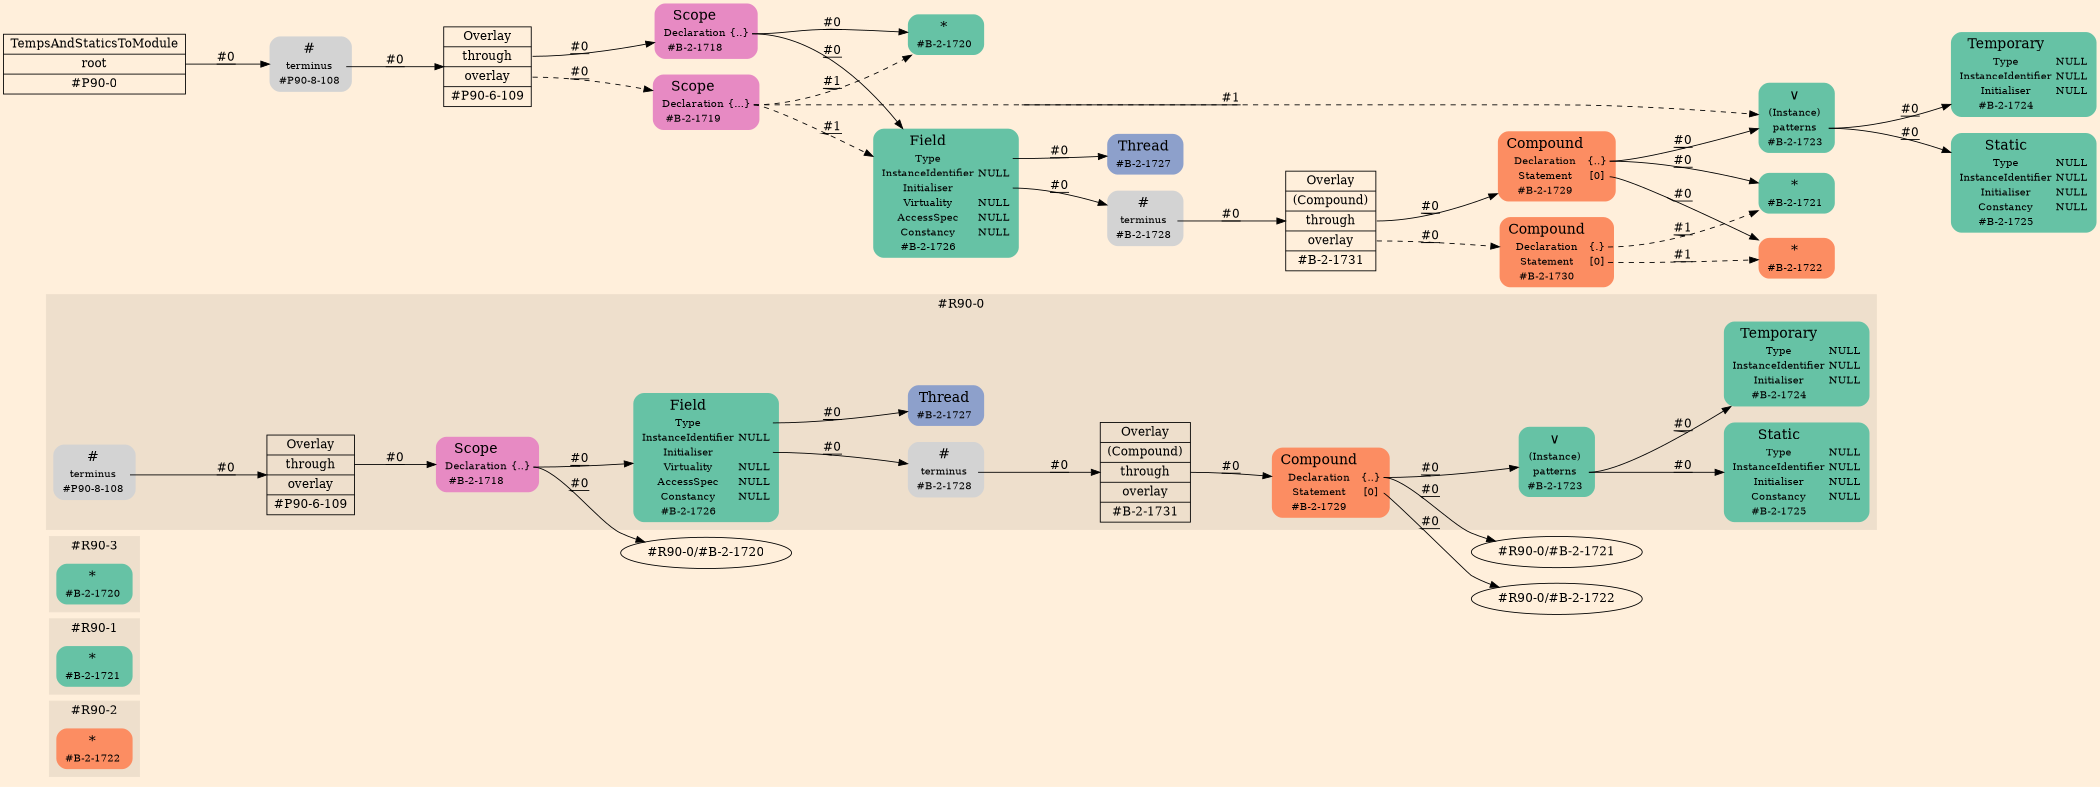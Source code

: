 digraph Inferno {
graph [
rankdir = "LR"
ranksep = 1.0
size = "14,20"
bgcolor = antiquewhite1
color = black
fontcolor = black
];
node [
];
subgraph "cluster#R90-2" {
label = "#R90-2"
style = "filled"
color = antiquewhite2
"#R90-2/#B-2-1722" [
shape = "plaintext"
fillcolor = "/set28/2"
label = <<TABLE BORDER="0" CELLBORDER="0" CELLSPACING="0">
 <TR>
  <TD><FONT POINT-SIZE="16.0">*</FONT></TD>
  <TD></TD>
 </TR>
 <TR>
  <TD>#B-2-1722</TD>
  <TD PORT="port0"></TD>
 </TR>
</TABLE>>
style = "rounded,filled"
fontsize = "12"
];
}
subgraph "cluster#R90-1" {
label = "#R90-1"
style = "filled"
color = antiquewhite2
"#R90-1/#B-2-1721" [
shape = "plaintext"
fillcolor = "/set28/1"
label = <<TABLE BORDER="0" CELLBORDER="0" CELLSPACING="0">
 <TR>
  <TD><FONT POINT-SIZE="16.0">*</FONT></TD>
  <TD></TD>
 </TR>
 <TR>
  <TD>#B-2-1721</TD>
  <TD PORT="port0"></TD>
 </TR>
</TABLE>>
style = "rounded,filled"
fontsize = "12"
];
}
subgraph "cluster#R90-3" {
label = "#R90-3"
style = "filled"
color = antiquewhite2
"#R90-3/#B-2-1720" [
shape = "plaintext"
fillcolor = "/set28/1"
label = <<TABLE BORDER="0" CELLBORDER="0" CELLSPACING="0">
 <TR>
  <TD><FONT POINT-SIZE="16.0">*</FONT></TD>
  <TD></TD>
 </TR>
 <TR>
  <TD>#B-2-1720</TD>
  <TD PORT="port0"></TD>
 </TR>
</TABLE>>
style = "rounded,filled"
fontsize = "12"
];
}
subgraph "cluster#R90-0" {
label = "#R90-0"
style = "filled"
color = antiquewhite2
"#R90-0/#B-2-1725" [
shape = "plaintext"
fillcolor = "/set28/1"
label = <<TABLE BORDER="0" CELLBORDER="0" CELLSPACING="0">
 <TR>
  <TD><FONT POINT-SIZE="16.0">Static</FONT></TD>
  <TD></TD>
 </TR>
 <TR>
  <TD>Type</TD>
  <TD PORT="port0">NULL</TD>
 </TR>
 <TR>
  <TD>InstanceIdentifier</TD>
  <TD PORT="port1">NULL</TD>
 </TR>
 <TR>
  <TD>Initialiser</TD>
  <TD PORT="port2">NULL</TD>
 </TR>
 <TR>
  <TD>Constancy</TD>
  <TD PORT="port3">NULL</TD>
 </TR>
 <TR>
  <TD>#B-2-1725</TD>
  <TD PORT="port4"></TD>
 </TR>
</TABLE>>
style = "rounded,filled"
fontsize = "12"
];
"#R90-0/#B-2-1724" [
shape = "plaintext"
fillcolor = "/set28/1"
label = <<TABLE BORDER="0" CELLBORDER="0" CELLSPACING="0">
 <TR>
  <TD><FONT POINT-SIZE="16.0">Temporary</FONT></TD>
  <TD></TD>
 </TR>
 <TR>
  <TD>Type</TD>
  <TD PORT="port0">NULL</TD>
 </TR>
 <TR>
  <TD>InstanceIdentifier</TD>
  <TD PORT="port1">NULL</TD>
 </TR>
 <TR>
  <TD>Initialiser</TD>
  <TD PORT="port2">NULL</TD>
 </TR>
 <TR>
  <TD>#B-2-1724</TD>
  <TD PORT="port3"></TD>
 </TR>
</TABLE>>
style = "rounded,filled"
fontsize = "12"
];
"#R90-0/#B-2-1723" [
shape = "plaintext"
fillcolor = "/set28/1"
label = <<TABLE BORDER="0" CELLBORDER="0" CELLSPACING="0">
 <TR>
  <TD><FONT POINT-SIZE="16.0">∨</FONT></TD>
  <TD></TD>
 </TR>
 <TR>
  <TD>(Instance)</TD>
  <TD PORT="port0"></TD>
 </TR>
 <TR>
  <TD>patterns</TD>
  <TD PORT="port1"></TD>
 </TR>
 <TR>
  <TD>#B-2-1723</TD>
  <TD PORT="port2"></TD>
 </TR>
</TABLE>>
style = "rounded,filled"
fontsize = "12"
];
"#R90-0/#B-2-1731" [
shape = "record"
fillcolor = antiquewhite2
label = "<fixed> Overlay | <port0> (Compound) | <port1> through | <port2> overlay | <port3> #B-2-1731"
style = "filled"
fontsize = "14"
color = black
fontcolor = black
];
"#R90-0/#P90-6-109" [
shape = "record"
fillcolor = antiquewhite2
label = "<fixed> Overlay | <port0> through | <port1> overlay | <port2> #P90-6-109"
style = "filled"
fontsize = "14"
color = black
fontcolor = black
];
"#R90-0/#B-2-1718" [
shape = "plaintext"
fillcolor = "/set28/4"
label = <<TABLE BORDER="0" CELLBORDER="0" CELLSPACING="0">
 <TR>
  <TD><FONT POINT-SIZE="16.0">Scope</FONT></TD>
  <TD></TD>
 </TR>
 <TR>
  <TD>Declaration</TD>
  <TD PORT="port0">{..}</TD>
 </TR>
 <TR>
  <TD>#B-2-1718</TD>
  <TD PORT="port1"></TD>
 </TR>
</TABLE>>
style = "rounded,filled"
fontsize = "12"
];
"#R90-0/#B-2-1729" [
shape = "plaintext"
fillcolor = "/set28/2"
label = <<TABLE BORDER="0" CELLBORDER="0" CELLSPACING="0">
 <TR>
  <TD><FONT POINT-SIZE="16.0">Compound</FONT></TD>
  <TD></TD>
 </TR>
 <TR>
  <TD>Declaration</TD>
  <TD PORT="port0">{..}</TD>
 </TR>
 <TR>
  <TD>Statement</TD>
  <TD PORT="port1">[0]</TD>
 </TR>
 <TR>
  <TD>#B-2-1729</TD>
  <TD PORT="port2"></TD>
 </TR>
</TABLE>>
style = "rounded,filled"
fontsize = "12"
];
"#R90-0/#P90-8-108" [
shape = "plaintext"
label = <<TABLE BORDER="0" CELLBORDER="0" CELLSPACING="0">
 <TR>
  <TD><FONT POINT-SIZE="16.0">#</FONT></TD>
  <TD></TD>
 </TR>
 <TR>
  <TD>terminus</TD>
  <TD PORT="port0"></TD>
 </TR>
 <TR>
  <TD>#P90-8-108</TD>
  <TD PORT="port1"></TD>
 </TR>
</TABLE>>
style = "rounded,filled"
fontsize = "12"
];
"#R90-0/#B-2-1728" [
shape = "plaintext"
label = <<TABLE BORDER="0" CELLBORDER="0" CELLSPACING="0">
 <TR>
  <TD><FONT POINT-SIZE="16.0">#</FONT></TD>
  <TD></TD>
 </TR>
 <TR>
  <TD>terminus</TD>
  <TD PORT="port0"></TD>
 </TR>
 <TR>
  <TD>#B-2-1728</TD>
  <TD PORT="port1"></TD>
 </TR>
</TABLE>>
style = "rounded,filled"
fontsize = "12"
];
"#R90-0/#B-2-1726" [
shape = "plaintext"
fillcolor = "/set28/1"
label = <<TABLE BORDER="0" CELLBORDER="0" CELLSPACING="0">
 <TR>
  <TD><FONT POINT-SIZE="16.0">Field</FONT></TD>
  <TD></TD>
 </TR>
 <TR>
  <TD>Type</TD>
  <TD PORT="port0"></TD>
 </TR>
 <TR>
  <TD>InstanceIdentifier</TD>
  <TD PORT="port1">NULL</TD>
 </TR>
 <TR>
  <TD>Initialiser</TD>
  <TD PORT="port2"></TD>
 </TR>
 <TR>
  <TD>Virtuality</TD>
  <TD PORT="port3">NULL</TD>
 </TR>
 <TR>
  <TD>AccessSpec</TD>
  <TD PORT="port4">NULL</TD>
 </TR>
 <TR>
  <TD>Constancy</TD>
  <TD PORT="port5">NULL</TD>
 </TR>
 <TR>
  <TD>#B-2-1726</TD>
  <TD PORT="port6"></TD>
 </TR>
</TABLE>>
style = "rounded,filled"
fontsize = "12"
];
"#R90-0/#B-2-1727" [
shape = "plaintext"
fillcolor = "/set28/3"
label = <<TABLE BORDER="0" CELLBORDER="0" CELLSPACING="0">
 <TR>
  <TD><FONT POINT-SIZE="16.0">Thread</FONT></TD>
  <TD></TD>
 </TR>
 <TR>
  <TD>#B-2-1727</TD>
  <TD PORT="port0"></TD>
 </TR>
</TABLE>>
style = "rounded,filled"
fontsize = "12"
];
}
"CR#P90-0" [
shape = "record"
fillcolor = antiquewhite1
label = "<fixed> TempsAndStaticsToModule | <port0> root | <port1> #P90-0"
style = "filled"
fontsize = "14"
color = black
fontcolor = black
];
"#P90-8-108" [
shape = "plaintext"
label = <<TABLE BORDER="0" CELLBORDER="0" CELLSPACING="0">
 <TR>
  <TD><FONT POINT-SIZE="16.0">#</FONT></TD>
  <TD></TD>
 </TR>
 <TR>
  <TD>terminus</TD>
  <TD PORT="port0"></TD>
 </TR>
 <TR>
  <TD>#P90-8-108</TD>
  <TD PORT="port1"></TD>
 </TR>
</TABLE>>
style = "rounded,filled"
fontsize = "12"
];
"#P90-6-109" [
shape = "record"
fillcolor = antiquewhite1
label = "<fixed> Overlay | <port0> through | <port1> overlay | <port2> #P90-6-109"
style = "filled"
fontsize = "14"
color = black
fontcolor = black
];
"#B-2-1718" [
shape = "plaintext"
fillcolor = "/set28/4"
label = <<TABLE BORDER="0" CELLBORDER="0" CELLSPACING="0">
 <TR>
  <TD><FONT POINT-SIZE="16.0">Scope</FONT></TD>
  <TD></TD>
 </TR>
 <TR>
  <TD>Declaration</TD>
  <TD PORT="port0">{..}</TD>
 </TR>
 <TR>
  <TD>#B-2-1718</TD>
  <TD PORT="port1"></TD>
 </TR>
</TABLE>>
style = "rounded,filled"
fontsize = "12"
];
"#B-2-1720" [
shape = "plaintext"
fillcolor = "/set28/1"
label = <<TABLE BORDER="0" CELLBORDER="0" CELLSPACING="0">
 <TR>
  <TD><FONT POINT-SIZE="16.0">*</FONT></TD>
  <TD></TD>
 </TR>
 <TR>
  <TD>#B-2-1720</TD>
  <TD PORT="port0"></TD>
 </TR>
</TABLE>>
style = "rounded,filled"
fontsize = "12"
];
"#B-2-1726" [
shape = "plaintext"
fillcolor = "/set28/1"
label = <<TABLE BORDER="0" CELLBORDER="0" CELLSPACING="0">
 <TR>
  <TD><FONT POINT-SIZE="16.0">Field</FONT></TD>
  <TD></TD>
 </TR>
 <TR>
  <TD>Type</TD>
  <TD PORT="port0"></TD>
 </TR>
 <TR>
  <TD>InstanceIdentifier</TD>
  <TD PORT="port1">NULL</TD>
 </TR>
 <TR>
  <TD>Initialiser</TD>
  <TD PORT="port2"></TD>
 </TR>
 <TR>
  <TD>Virtuality</TD>
  <TD PORT="port3">NULL</TD>
 </TR>
 <TR>
  <TD>AccessSpec</TD>
  <TD PORT="port4">NULL</TD>
 </TR>
 <TR>
  <TD>Constancy</TD>
  <TD PORT="port5">NULL</TD>
 </TR>
 <TR>
  <TD>#B-2-1726</TD>
  <TD PORT="port6"></TD>
 </TR>
</TABLE>>
style = "rounded,filled"
fontsize = "12"
];
"#B-2-1727" [
shape = "plaintext"
fillcolor = "/set28/3"
label = <<TABLE BORDER="0" CELLBORDER="0" CELLSPACING="0">
 <TR>
  <TD><FONT POINT-SIZE="16.0">Thread</FONT></TD>
  <TD></TD>
 </TR>
 <TR>
  <TD>#B-2-1727</TD>
  <TD PORT="port0"></TD>
 </TR>
</TABLE>>
style = "rounded,filled"
fontsize = "12"
];
"#B-2-1728" [
shape = "plaintext"
label = <<TABLE BORDER="0" CELLBORDER="0" CELLSPACING="0">
 <TR>
  <TD><FONT POINT-SIZE="16.0">#</FONT></TD>
  <TD></TD>
 </TR>
 <TR>
  <TD>terminus</TD>
  <TD PORT="port0"></TD>
 </TR>
 <TR>
  <TD>#B-2-1728</TD>
  <TD PORT="port1"></TD>
 </TR>
</TABLE>>
style = "rounded,filled"
fontsize = "12"
];
"#B-2-1731" [
shape = "record"
fillcolor = antiquewhite1
label = "<fixed> Overlay | <port0> (Compound) | <port1> through | <port2> overlay | <port3> #B-2-1731"
style = "filled"
fontsize = "14"
color = black
fontcolor = black
];
"#B-2-1729" [
shape = "plaintext"
fillcolor = "/set28/2"
label = <<TABLE BORDER="0" CELLBORDER="0" CELLSPACING="0">
 <TR>
  <TD><FONT POINT-SIZE="16.0">Compound</FONT></TD>
  <TD></TD>
 </TR>
 <TR>
  <TD>Declaration</TD>
  <TD PORT="port0">{..}</TD>
 </TR>
 <TR>
  <TD>Statement</TD>
  <TD PORT="port1">[0]</TD>
 </TR>
 <TR>
  <TD>#B-2-1729</TD>
  <TD PORT="port2"></TD>
 </TR>
</TABLE>>
style = "rounded,filled"
fontsize = "12"
];
"#B-2-1721" [
shape = "plaintext"
fillcolor = "/set28/1"
label = <<TABLE BORDER="0" CELLBORDER="0" CELLSPACING="0">
 <TR>
  <TD><FONT POINT-SIZE="16.0">*</FONT></TD>
  <TD></TD>
 </TR>
 <TR>
  <TD>#B-2-1721</TD>
  <TD PORT="port0"></TD>
 </TR>
</TABLE>>
style = "rounded,filled"
fontsize = "12"
];
"#B-2-1723" [
shape = "plaintext"
fillcolor = "/set28/1"
label = <<TABLE BORDER="0" CELLBORDER="0" CELLSPACING="0">
 <TR>
  <TD><FONT POINT-SIZE="16.0">∨</FONT></TD>
  <TD></TD>
 </TR>
 <TR>
  <TD>(Instance)</TD>
  <TD PORT="port0"></TD>
 </TR>
 <TR>
  <TD>patterns</TD>
  <TD PORT="port1"></TD>
 </TR>
 <TR>
  <TD>#B-2-1723</TD>
  <TD PORT="port2"></TD>
 </TR>
</TABLE>>
style = "rounded,filled"
fontsize = "12"
];
"#B-2-1724" [
shape = "plaintext"
fillcolor = "/set28/1"
label = <<TABLE BORDER="0" CELLBORDER="0" CELLSPACING="0">
 <TR>
  <TD><FONT POINT-SIZE="16.0">Temporary</FONT></TD>
  <TD></TD>
 </TR>
 <TR>
  <TD>Type</TD>
  <TD PORT="port0">NULL</TD>
 </TR>
 <TR>
  <TD>InstanceIdentifier</TD>
  <TD PORT="port1">NULL</TD>
 </TR>
 <TR>
  <TD>Initialiser</TD>
  <TD PORT="port2">NULL</TD>
 </TR>
 <TR>
  <TD>#B-2-1724</TD>
  <TD PORT="port3"></TD>
 </TR>
</TABLE>>
style = "rounded,filled"
fontsize = "12"
];
"#B-2-1725" [
shape = "plaintext"
fillcolor = "/set28/1"
label = <<TABLE BORDER="0" CELLBORDER="0" CELLSPACING="0">
 <TR>
  <TD><FONT POINT-SIZE="16.0">Static</FONT></TD>
  <TD></TD>
 </TR>
 <TR>
  <TD>Type</TD>
  <TD PORT="port0">NULL</TD>
 </TR>
 <TR>
  <TD>InstanceIdentifier</TD>
  <TD PORT="port1">NULL</TD>
 </TR>
 <TR>
  <TD>Initialiser</TD>
  <TD PORT="port2">NULL</TD>
 </TR>
 <TR>
  <TD>Constancy</TD>
  <TD PORT="port3">NULL</TD>
 </TR>
 <TR>
  <TD>#B-2-1725</TD>
  <TD PORT="port4"></TD>
 </TR>
</TABLE>>
style = "rounded,filled"
fontsize = "12"
];
"#B-2-1722" [
shape = "plaintext"
fillcolor = "/set28/2"
label = <<TABLE BORDER="0" CELLBORDER="0" CELLSPACING="0">
 <TR>
  <TD><FONT POINT-SIZE="16.0">*</FONT></TD>
  <TD></TD>
 </TR>
 <TR>
  <TD>#B-2-1722</TD>
  <TD PORT="port0"></TD>
 </TR>
</TABLE>>
style = "rounded,filled"
fontsize = "12"
];
"#B-2-1730" [
shape = "plaintext"
fillcolor = "/set28/2"
label = <<TABLE BORDER="0" CELLBORDER="0" CELLSPACING="0">
 <TR>
  <TD><FONT POINT-SIZE="16.0">Compound</FONT></TD>
  <TD></TD>
 </TR>
 <TR>
  <TD>Declaration</TD>
  <TD PORT="port0">{.}</TD>
 </TR>
 <TR>
  <TD>Statement</TD>
  <TD PORT="port1">[0]</TD>
 </TR>
 <TR>
  <TD>#B-2-1730</TD>
  <TD PORT="port2"></TD>
 </TR>
</TABLE>>
style = "rounded,filled"
fontsize = "12"
];
"#B-2-1719" [
shape = "plaintext"
fillcolor = "/set28/4"
label = <<TABLE BORDER="0" CELLBORDER="0" CELLSPACING="0">
 <TR>
  <TD><FONT POINT-SIZE="16.0">Scope</FONT></TD>
  <TD></TD>
 </TR>
 <TR>
  <TD>Declaration</TD>
  <TD PORT="port0">{...}</TD>
 </TR>
 <TR>
  <TD>#B-2-1719</TD>
  <TD PORT="port1"></TD>
 </TR>
</TABLE>>
style = "rounded,filled"
fontsize = "12"
];
"CR#P90-0":port0 -> "#P90-8-108" [style="solid"
label = "#0"
decorate = true
color = black
fontcolor = black
];
"#P90-8-108":port0 -> "#P90-6-109" [style="solid"
label = "#0"
decorate = true
color = black
fontcolor = black
];
"#P90-6-109":port0 -> "#B-2-1718" [style="solid"
label = "#0"
decorate = true
color = black
fontcolor = black
];
"#P90-6-109":port1 -> "#B-2-1719" [style="dashed"
label = "#0"
decorate = true
color = black
fontcolor = black
];
"#B-2-1718":port0 -> "#B-2-1720" [style="solid"
label = "#0"
decorate = true
color = black
fontcolor = black
];
"#B-2-1718":port0 -> "#B-2-1726" [style="solid"
label = "#0"
decorate = true
color = black
fontcolor = black
];
"#B-2-1726":port0 -> "#B-2-1727" [style="solid"
label = "#0"
decorate = true
color = black
fontcolor = black
];
"#B-2-1726":port2 -> "#B-2-1728" [style="solid"
label = "#0"
decorate = true
color = black
fontcolor = black
];
"#B-2-1728":port0 -> "#B-2-1731" [style="solid"
label = "#0"
decorate = true
color = black
fontcolor = black
];
"#B-2-1731":port1 -> "#B-2-1729" [style="solid"
label = "#0"
decorate = true
color = black
fontcolor = black
];
"#B-2-1731":port2 -> "#B-2-1730" [style="dashed"
label = "#0"
decorate = true
color = black
fontcolor = black
];
"#B-2-1729":port0 -> "#B-2-1721" [style="solid"
label = "#0"
decorate = true
color = black
fontcolor = black
];
"#B-2-1729":port0 -> "#B-2-1723" [style="solid"
label = "#0"
decorate = true
color = black
fontcolor = black
];
"#B-2-1729":port1 -> "#B-2-1722" [style="solid"
label = "#0"
decorate = true
color = black
fontcolor = black
];
"#B-2-1723":port1 -> "#B-2-1724" [style="solid"
label = "#0"
decorate = true
color = black
fontcolor = black
];
"#B-2-1723":port1 -> "#B-2-1725" [style="solid"
label = "#0"
decorate = true
color = black
fontcolor = black
];
"#B-2-1730":port0 -> "#B-2-1721" [style="dashed"
label = "#1"
decorate = true
color = black
fontcolor = black
];
"#B-2-1730":port1 -> "#B-2-1722" [style="dashed"
label = "#1"
decorate = true
color = black
fontcolor = black
];
"#B-2-1719":port0 -> "#B-2-1720" [style="dashed"
label = "#1"
decorate = true
color = black
fontcolor = black
];
"#B-2-1719":port0 -> "#B-2-1726" [style="dashed"
label = "#1"
decorate = true
color = black
fontcolor = black
];
"#B-2-1719":port0 -> "#B-2-1723" [style="dashed"
label = "#1"
decorate = true
color = black
fontcolor = black
];
"#R90-0/#B-2-1723":port1 -> "#R90-0/#B-2-1724" [style="solid"
label = "#0"
decorate = true
color = black
fontcolor = black
];
"#R90-0/#B-2-1723":port1 -> "#R90-0/#B-2-1725" [style="solid"
label = "#0"
decorate = true
color = black
fontcolor = black
];
"#R90-0/#B-2-1731":port1 -> "#R90-0/#B-2-1729" [style="solid"
label = "#0"
decorate = true
color = black
fontcolor = black
];
"#R90-0/#P90-6-109":port0 -> "#R90-0/#B-2-1718" [style="solid"
label = "#0"
decorate = true
color = black
fontcolor = black
];
"#R90-0/#B-2-1718":port0 -> "#R90-0/#B-2-1720" [style="solid"
label = "#0"
decorate = true
color = black
fontcolor = black
];
"#R90-0/#B-2-1718":port0 -> "#R90-0/#B-2-1726" [style="solid"
label = "#0"
decorate = true
color = black
fontcolor = black
];
"#R90-0/#B-2-1729":port0 -> "#R90-0/#B-2-1721" [style="solid"
label = "#0"
decorate = true
color = black
fontcolor = black
];
"#R90-0/#B-2-1729":port0 -> "#R90-0/#B-2-1723" [style="solid"
label = "#0"
decorate = true
color = black
fontcolor = black
];
"#R90-0/#B-2-1729":port1 -> "#R90-0/#B-2-1722" [style="solid"
label = "#0"
decorate = true
color = black
fontcolor = black
];
"#R90-0/#P90-8-108":port0 -> "#R90-0/#P90-6-109" [style="solid"
label = "#0"
decorate = true
color = black
fontcolor = black
];
"#R90-0/#B-2-1728":port0 -> "#R90-0/#B-2-1731" [style="solid"
label = "#0"
decorate = true
color = black
fontcolor = black
];
"#R90-0/#B-2-1726":port0 -> "#R90-0/#B-2-1727" [style="solid"
label = "#0"
decorate = true
color = black
fontcolor = black
];
"#R90-0/#B-2-1726":port2 -> "#R90-0/#B-2-1728" [style="solid"
label = "#0"
decorate = true
color = black
fontcolor = black
];
}
